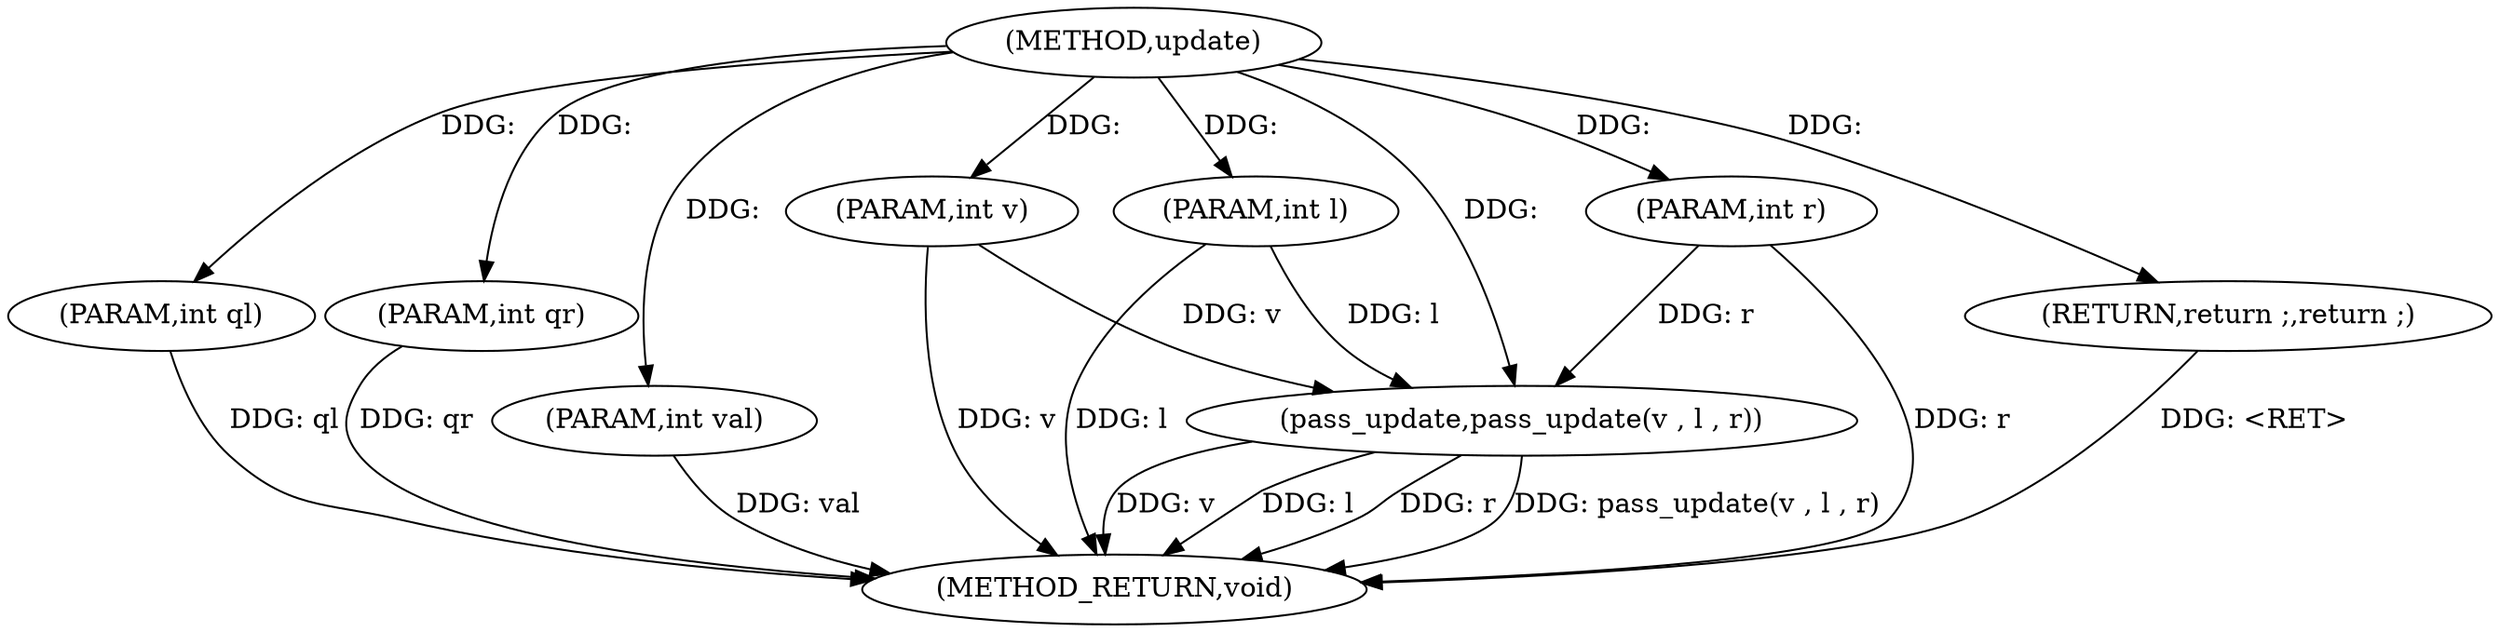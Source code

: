 digraph "update" {  
"1000644" [label = "(METHOD,update)" ]
"1000658" [label = "(METHOD_RETURN,void)" ]
"1000645" [label = "(PARAM,int ql)" ]
"1000646" [label = "(PARAM,int qr)" ]
"1000647" [label = "(PARAM,int val)" ]
"1000648" [label = "(PARAM,int v)" ]
"1000649" [label = "(PARAM,int l)" ]
"1000650" [label = "(PARAM,int r)" ]
"1000653" [label = "(pass_update,pass_update(v , l , r))" ]
"1000657" [label = "(RETURN,return ;,return ;)" ]
  "1000657" -> "1000658"  [ label = "DDG: <RET>"] 
  "1000645" -> "1000658"  [ label = "DDG: ql"] 
  "1000646" -> "1000658"  [ label = "DDG: qr"] 
  "1000647" -> "1000658"  [ label = "DDG: val"] 
  "1000648" -> "1000658"  [ label = "DDG: v"] 
  "1000649" -> "1000658"  [ label = "DDG: l"] 
  "1000650" -> "1000658"  [ label = "DDG: r"] 
  "1000653" -> "1000658"  [ label = "DDG: v"] 
  "1000653" -> "1000658"  [ label = "DDG: l"] 
  "1000653" -> "1000658"  [ label = "DDG: r"] 
  "1000653" -> "1000658"  [ label = "DDG: pass_update(v , l , r)"] 
  "1000644" -> "1000645"  [ label = "DDG: "] 
  "1000644" -> "1000646"  [ label = "DDG: "] 
  "1000644" -> "1000647"  [ label = "DDG: "] 
  "1000644" -> "1000648"  [ label = "DDG: "] 
  "1000644" -> "1000649"  [ label = "DDG: "] 
  "1000644" -> "1000650"  [ label = "DDG: "] 
  "1000644" -> "1000657"  [ label = "DDG: "] 
  "1000648" -> "1000653"  [ label = "DDG: v"] 
  "1000644" -> "1000653"  [ label = "DDG: "] 
  "1000649" -> "1000653"  [ label = "DDG: l"] 
  "1000650" -> "1000653"  [ label = "DDG: r"] 
}
